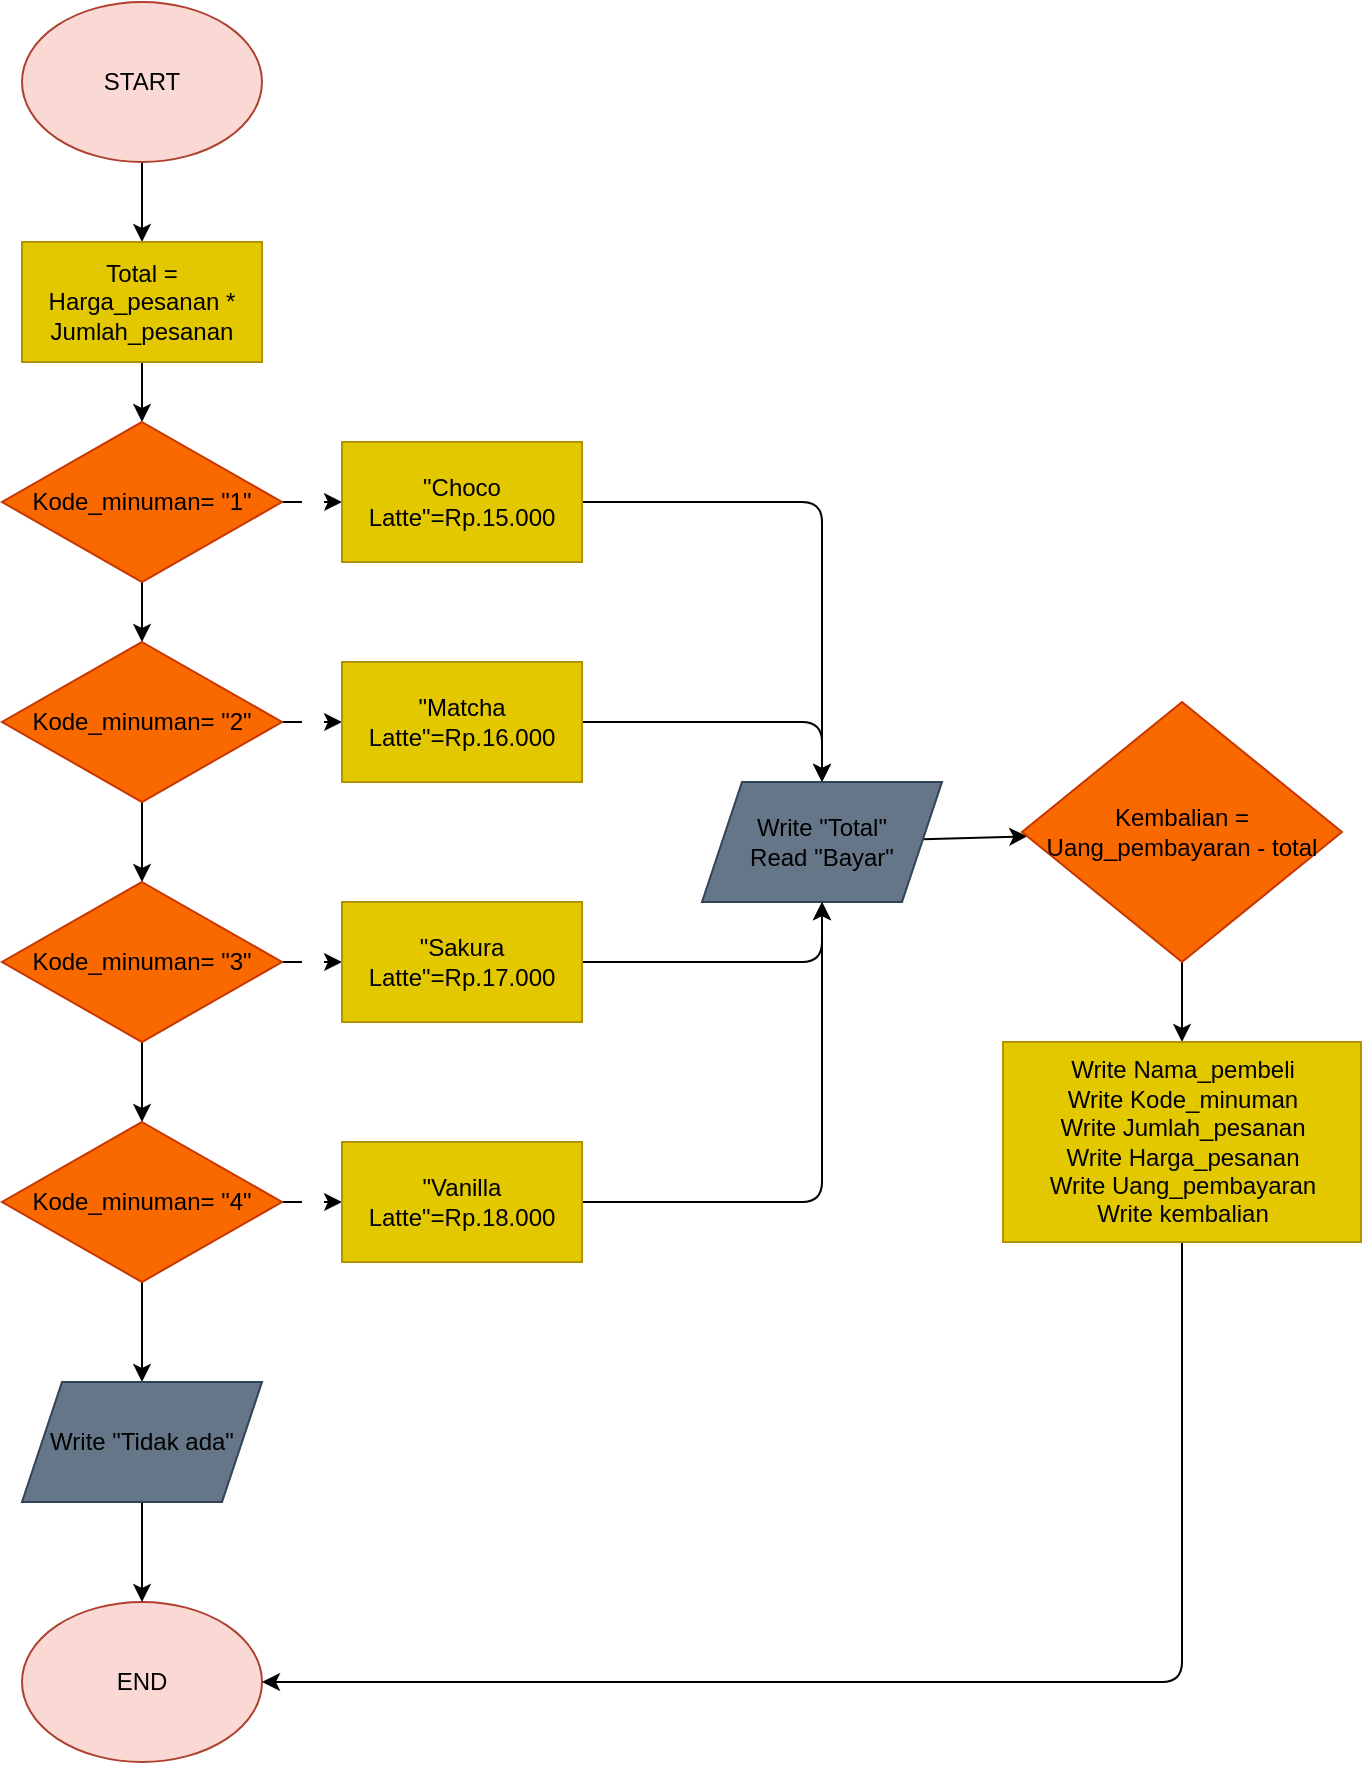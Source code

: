 <mxfile>
    <diagram id="8pmfARm0bcRpvfiAYTRv" name="Page-1">
        <mxGraphModel dx="1580" dy="251" grid="1" gridSize="10" guides="1" tooltips="1" connect="1" arrows="1" fold="1" page="1" pageScale="1" pageWidth="850" pageHeight="1100" math="0" shadow="0">
            <root>
                <mxCell id="0"/>
                <mxCell id="1" parent="0"/>
                <mxCell id="22" value="" style="edgeStyle=none;html=1;fontColor=#000000;" edge="1" parent="1" source="2" target="3">
                    <mxGeometry relative="1" as="geometry"/>
                </mxCell>
                <mxCell id="2" value="START" style="ellipse;whiteSpace=wrap;html=1;fillColor=#fad9d5;strokeColor=#ae4132;fontColor=#000000;" vertex="1" parent="1">
                    <mxGeometry x="40" y="40" width="120" height="80" as="geometry"/>
                </mxCell>
                <mxCell id="23" value="" style="edgeStyle=none;html=1;fontColor=#000000;" edge="1" parent="1" source="3" target="4">
                    <mxGeometry relative="1" as="geometry"/>
                </mxCell>
                <mxCell id="3" value="Total = Harga_pesanan * Jumlah_pesanan" style="rounded=0;whiteSpace=wrap;html=1;fillColor=#e3c800;fontColor=#000000;strokeColor=#B09500;" vertex="1" parent="1">
                    <mxGeometry x="40" y="160" width="120" height="60" as="geometry"/>
                </mxCell>
                <mxCell id="24" value="" style="edgeStyle=none;html=1;fontColor=#000000;" edge="1" parent="1" source="4" target="5">
                    <mxGeometry relative="1" as="geometry"/>
                </mxCell>
                <mxCell id="25" value="&lt;font color=&quot;#ffffff&quot;&gt;ya&lt;/font&gt;" style="edgeStyle=none;html=1;fontColor=#000000;" edge="1" parent="1" source="4" target="13">
                    <mxGeometry relative="1" as="geometry"/>
                </mxCell>
                <mxCell id="4" value="Kode_minuman= &quot;1&quot;" style="rhombus;whiteSpace=wrap;html=1;fillColor=#fa6800;fontColor=#000000;strokeColor=#C73500;" vertex="1" parent="1">
                    <mxGeometry x="30" y="250" width="140" height="80" as="geometry"/>
                </mxCell>
                <mxCell id="26" value="" style="edgeStyle=none;html=1;fontColor=#000000;" edge="1" parent="1" source="5" target="6">
                    <mxGeometry relative="1" as="geometry"/>
                </mxCell>
                <mxCell id="27" value="ya" style="edgeStyle=none;html=1;fontColor=#FFFFFF;" edge="1" parent="1" source="5" target="14">
                    <mxGeometry relative="1" as="geometry"/>
                </mxCell>
                <mxCell id="5" value="Kode_minuman= &quot;2&quot;" style="rhombus;whiteSpace=wrap;html=1;fillColor=#fa6800;fontColor=#000000;strokeColor=#C73500;" vertex="1" parent="1">
                    <mxGeometry x="30" y="360" width="140" height="80" as="geometry"/>
                </mxCell>
                <mxCell id="28" value="ya" style="edgeStyle=none;html=1;fontColor=#FFFFFF;" edge="1" parent="1" source="6" target="15">
                    <mxGeometry relative="1" as="geometry"/>
                </mxCell>
                <mxCell id="29" value="" style="edgeStyle=none;html=1;fontColor=#000000;" edge="1" parent="1" source="6" target="7">
                    <mxGeometry relative="1" as="geometry"/>
                </mxCell>
                <mxCell id="6" value="Kode_minuman= &quot;3&quot;" style="rhombus;whiteSpace=wrap;html=1;fillColor=#fa6800;fontColor=#000000;strokeColor=#C73500;" vertex="1" parent="1">
                    <mxGeometry x="30" y="480" width="140" height="80" as="geometry"/>
                </mxCell>
                <mxCell id="30" value="" style="edgeStyle=none;html=1;fontColor=#000000;" edge="1" parent="1" source="7" target="12">
                    <mxGeometry relative="1" as="geometry"/>
                </mxCell>
                <mxCell id="31" value="ya" style="edgeStyle=none;html=1;fontColor=#FFFFFF;" edge="1" parent="1" source="7" target="16">
                    <mxGeometry relative="1" as="geometry"/>
                </mxCell>
                <mxCell id="7" value="Kode_minuman= &quot;4&quot;" style="rhombus;whiteSpace=wrap;html=1;fillColor=#fa6800;fontColor=#000000;strokeColor=#C73500;" vertex="1" parent="1">
                    <mxGeometry x="30" y="600" width="140" height="80" as="geometry"/>
                </mxCell>
                <mxCell id="9" value="&lt;font color=&quot;#000000&quot;&gt;END&lt;/font&gt;" style="ellipse;whiteSpace=wrap;html=1;fillColor=#fad9d5;strokeColor=#ae4132;" vertex="1" parent="1">
                    <mxGeometry x="40" y="840" width="120" height="80" as="geometry"/>
                </mxCell>
                <mxCell id="32" value="" style="edgeStyle=none;html=1;fontColor=#000000;" edge="1" parent="1" source="12" target="9">
                    <mxGeometry relative="1" as="geometry"/>
                </mxCell>
                <mxCell id="12" value="&lt;font color=&quot;#000000&quot;&gt;Write &quot;Tidak ada&quot;&lt;/font&gt;" style="shape=parallelogram;perimeter=parallelogramPerimeter;whiteSpace=wrap;html=1;fixedSize=1;fillColor=#647687;fontColor=#ffffff;strokeColor=#314354;" vertex="1" parent="1">
                    <mxGeometry x="40" y="730" width="120" height="60" as="geometry"/>
                </mxCell>
                <mxCell id="33" style="edgeStyle=none;html=1;entryX=0.5;entryY=0;entryDx=0;entryDy=0;fontColor=#000000;" edge="1" parent="1" source="13" target="17">
                    <mxGeometry relative="1" as="geometry">
                        <Array as="points">
                            <mxPoint x="440" y="290"/>
                        </Array>
                    </mxGeometry>
                </mxCell>
                <mxCell id="13" value="&quot;Choco Latte&quot;=Rp.15.000" style="rounded=0;whiteSpace=wrap;html=1;fillColor=#e3c800;fontColor=#000000;strokeColor=#B09500;" vertex="1" parent="1">
                    <mxGeometry x="200" y="260" width="120" height="60" as="geometry"/>
                </mxCell>
                <mxCell id="34" style="edgeStyle=none;html=1;fontColor=#000000;" edge="1" parent="1" source="14">
                    <mxGeometry relative="1" as="geometry">
                        <mxPoint x="440" y="430" as="targetPoint"/>
                        <Array as="points">
                            <mxPoint x="440" y="400"/>
                        </Array>
                    </mxGeometry>
                </mxCell>
                <mxCell id="14" value="&quot;Matcha Latte&quot;=Rp.16.000" style="rounded=0;whiteSpace=wrap;html=1;fillColor=#e3c800;fontColor=#000000;strokeColor=#B09500;" vertex="1" parent="1">
                    <mxGeometry x="200" y="370" width="120" height="60" as="geometry"/>
                </mxCell>
                <mxCell id="35" style="edgeStyle=none;html=1;entryX=0.5;entryY=1;entryDx=0;entryDy=0;fontColor=#000000;" edge="1" parent="1" source="15" target="17">
                    <mxGeometry relative="1" as="geometry">
                        <Array as="points">
                            <mxPoint x="440" y="520"/>
                        </Array>
                    </mxGeometry>
                </mxCell>
                <mxCell id="15" value="&quot;Sakura Latte&quot;=Rp.17.000" style="rounded=0;whiteSpace=wrap;html=1;fillColor=#e3c800;fontColor=#000000;strokeColor=#B09500;" vertex="1" parent="1">
                    <mxGeometry x="200" y="490" width="120" height="60" as="geometry"/>
                </mxCell>
                <mxCell id="36" style="edgeStyle=none;html=1;fontColor=#000000;entryX=0.5;entryY=1;entryDx=0;entryDy=0;" edge="1" parent="1" source="16" target="17">
                    <mxGeometry relative="1" as="geometry">
                        <mxPoint x="440" y="480" as="targetPoint"/>
                        <Array as="points">
                            <mxPoint x="440" y="640"/>
                        </Array>
                    </mxGeometry>
                </mxCell>
                <mxCell id="16" value="&quot;Vanilla Latte&quot;=Rp.18.000" style="rounded=0;whiteSpace=wrap;html=1;fillColor=#e3c800;fontColor=#000000;strokeColor=#B09500;" vertex="1" parent="1">
                    <mxGeometry x="200" y="610" width="120" height="60" as="geometry"/>
                </mxCell>
                <mxCell id="21" value="" style="edgeStyle=none;html=1;fontColor=#000000;" edge="1" parent="1" source="17" target="18">
                    <mxGeometry relative="1" as="geometry"/>
                </mxCell>
                <mxCell id="17" value="&lt;font color=&quot;#000000&quot;&gt;Write &quot;Total&quot;&lt;br&gt;Read &quot;Bayar&quot;&lt;br&gt;&lt;/font&gt;" style="shape=parallelogram;perimeter=parallelogramPerimeter;whiteSpace=wrap;html=1;fixedSize=1;fillColor=#647687;fontColor=#ffffff;strokeColor=#314354;" vertex="1" parent="1">
                    <mxGeometry x="380" y="430" width="120" height="60" as="geometry"/>
                </mxCell>
                <mxCell id="20" value="" style="edgeStyle=none;html=1;fontColor=#000000;" edge="1" parent="1" source="18" target="19">
                    <mxGeometry relative="1" as="geometry"/>
                </mxCell>
                <mxCell id="18" value="Kembalian = Uang_pembayaran - total" style="rhombus;whiteSpace=wrap;html=1;fillColor=#fa6800;fontColor=#000000;strokeColor=#C73500;" vertex="1" parent="1">
                    <mxGeometry x="540" y="390" width="160" height="130" as="geometry"/>
                </mxCell>
                <mxCell id="37" style="edgeStyle=none;html=1;entryX=1;entryY=0.5;entryDx=0;entryDy=0;fontColor=#000000;" edge="1" parent="1" source="19" target="9">
                    <mxGeometry relative="1" as="geometry">
                        <Array as="points">
                            <mxPoint x="620" y="880"/>
                        </Array>
                    </mxGeometry>
                </mxCell>
                <mxCell id="19" value="Write Nama_pembeli&lt;br&gt;Write Kode_minuman&lt;br&gt;Write Jumlah_pesanan&lt;br&gt;Write Harga_pesanan&lt;br&gt;Write Uang_pembayaran&lt;br&gt;Write kembalian" style="rounded=0;whiteSpace=wrap;html=1;fillColor=#e3c800;fontColor=#000000;strokeColor=#B09500;" vertex="1" parent="1">
                    <mxGeometry x="530.5" y="560" width="179" height="100" as="geometry"/>
                </mxCell>
            </root>
        </mxGraphModel>
    </diagram>
</mxfile>